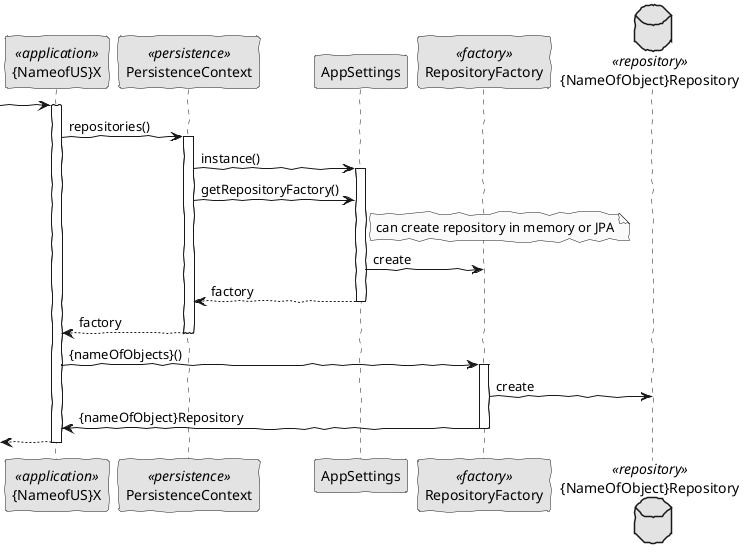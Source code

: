 @startuml
skinparam handwritten true
skinparam monochrome true
skinparam packageStyle rect
skinparam defaultFontName FG Virgil
skinparam shadowing false

participant "{NameofUS}X" as SVC <<application>>
participant PersistenceContext as Persistence <<persistence>>
participant AppSettings as App
participant RepositoryFactory as Factory <<factory>>
database "{NameOfObject}Repository" as Repository <<repository>>

-> SVC :
activate SVC

        SVC -> Persistence: repositories()
        activate Persistence

        Persistence -> App : instance()
        activate App
        Persistence -> App : getRepositoryFactory()
            note right of App: can create repository in memory or JPA
            App -> Factory: create
            App --> Persistence: factory
        deactivate App
            Persistence --> SVC: factory
        deactivate Persistence

        SVC -> Factory: {nameOfObjects}()
        activate Factory
            Factory -> Repository: create
            Factory -> SVC: {nameOfObject}Repository
        deactivate Factory

<-- SVC :
deactivate SVC

@enduml
